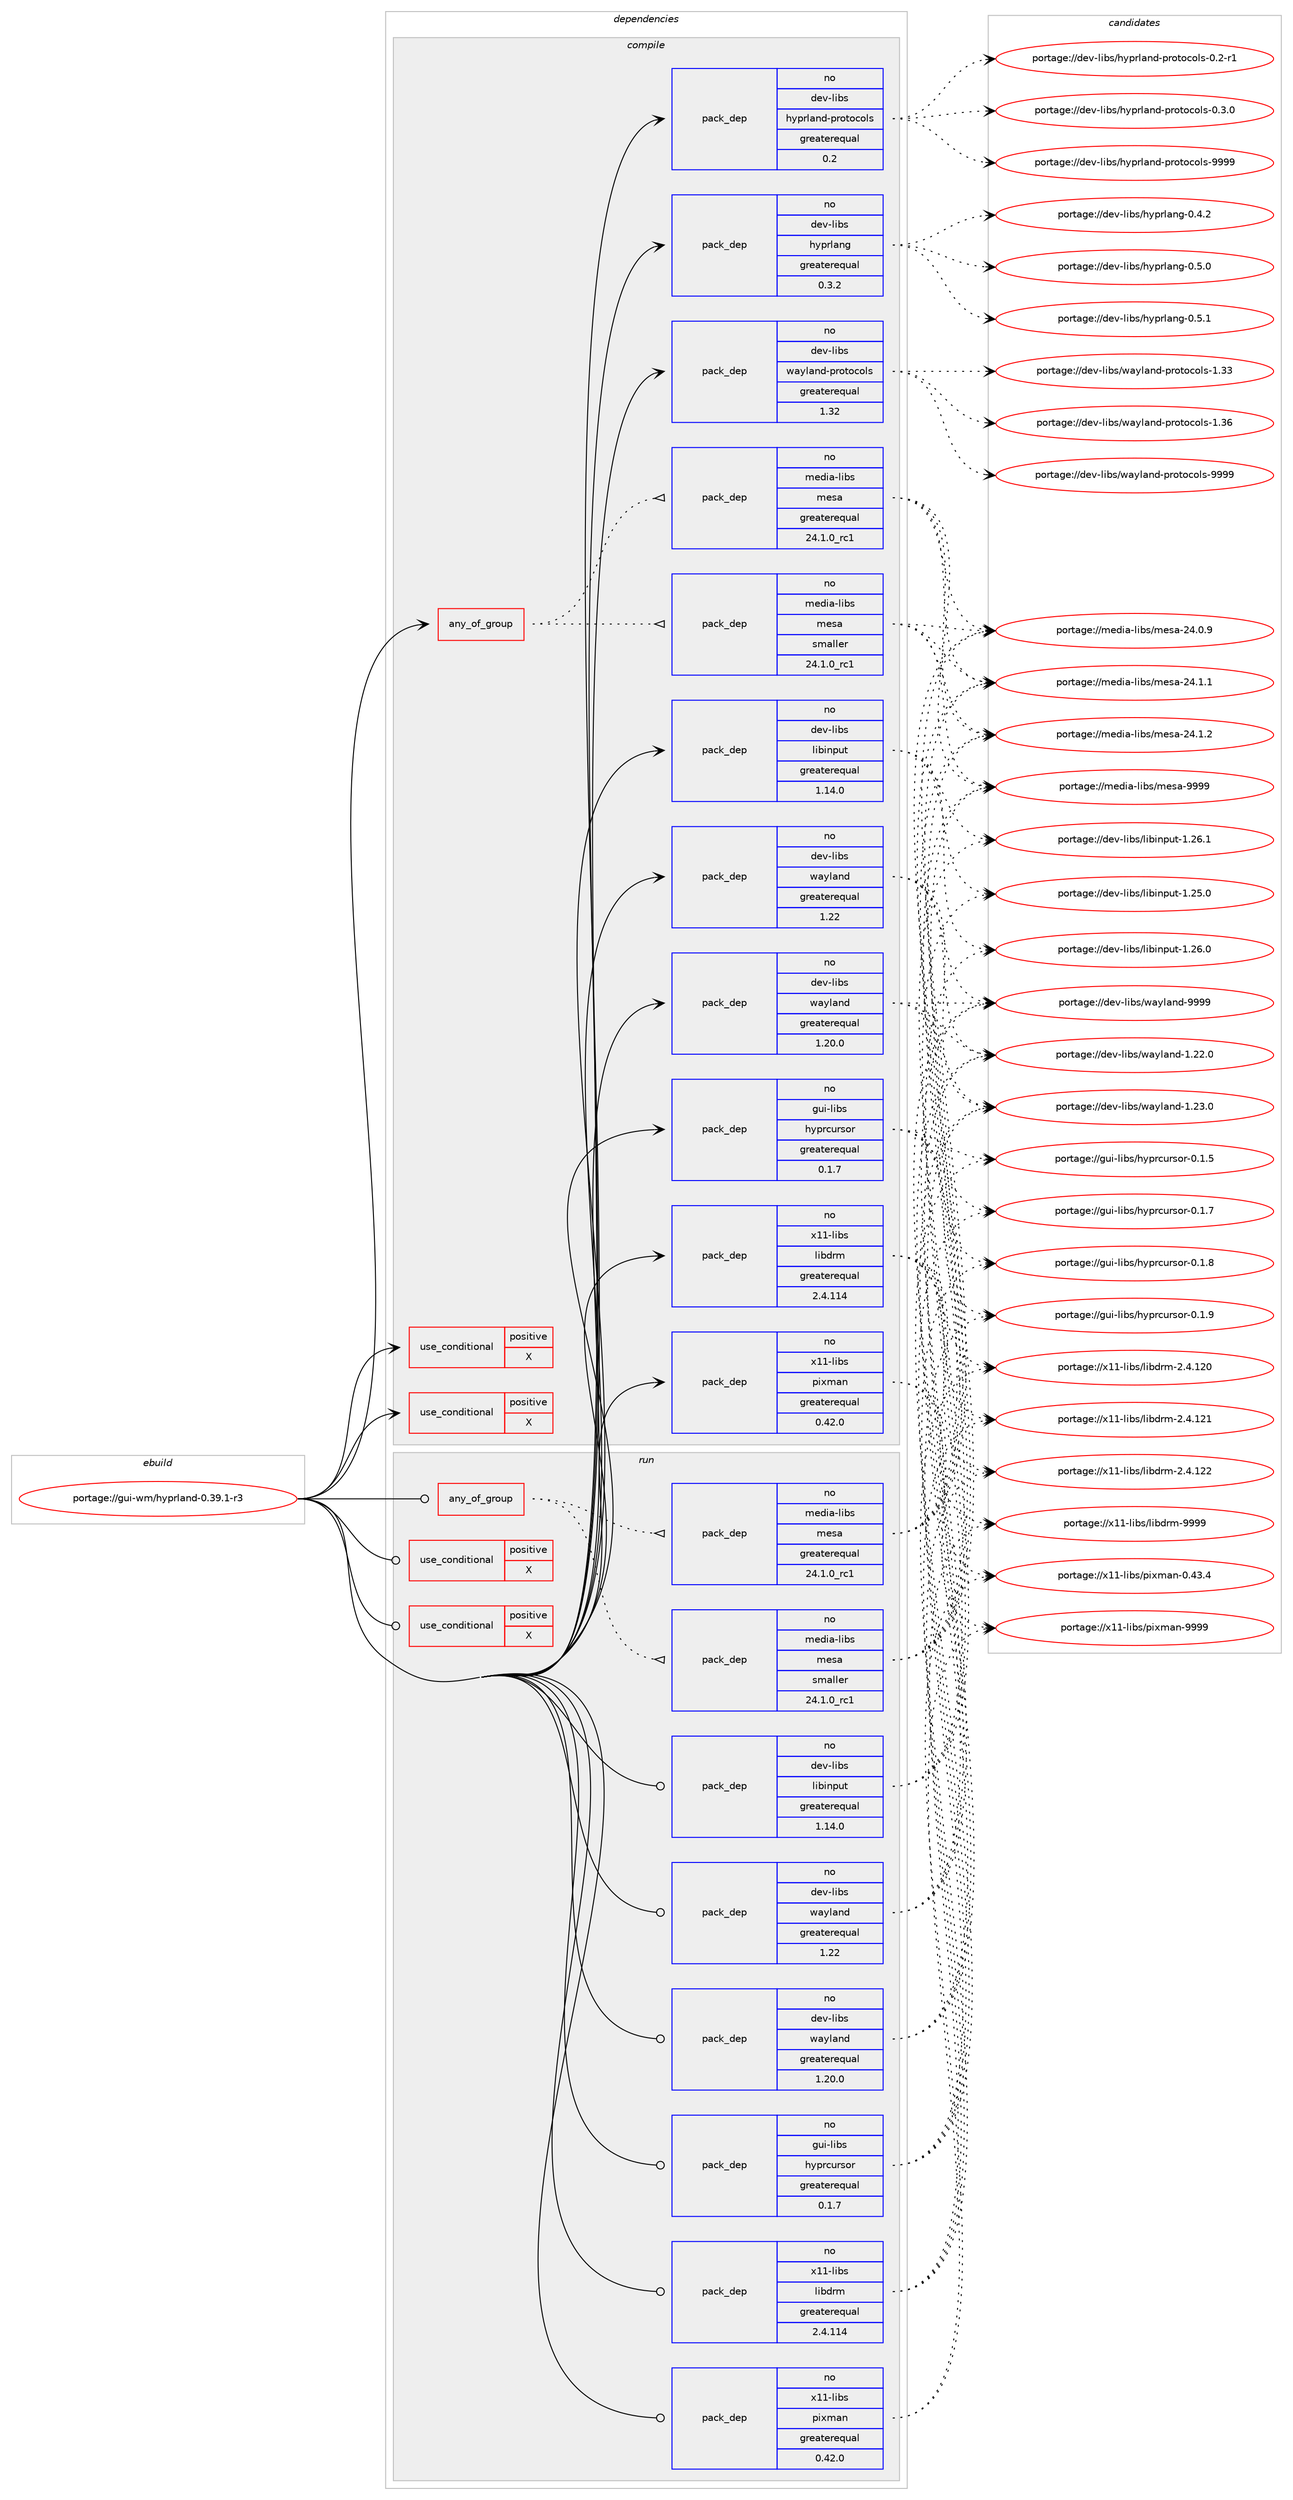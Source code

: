 digraph prolog {

# *************
# Graph options
# *************

newrank=true;
concentrate=true;
compound=true;
graph [rankdir=LR,fontname=Helvetica,fontsize=10,ranksep=1.5];#, ranksep=2.5, nodesep=0.2];
edge  [arrowhead=vee];
node  [fontname=Helvetica,fontsize=10];

# **********
# The ebuild
# **********

subgraph cluster_leftcol {
color=gray;
rank=same;
label=<<i>ebuild</i>>;
id [label="portage://gui-wm/hyprland-0.39.1-r3", color=red, width=4, href="../gui-wm/hyprland-0.39.1-r3.svg"];
}

# ****************
# The dependencies
# ****************

subgraph cluster_midcol {
color=gray;
label=<<i>dependencies</i>>;
subgraph cluster_compile {
fillcolor="#eeeeee";
style=filled;
label=<<i>compile</i>>;
subgraph any1430 {
dependency121944 [label=<<TABLE BORDER="0" CELLBORDER="1" CELLSPACING="0" CELLPADDING="4"><TR><TD CELLPADDING="10">any_of_group</TD></TR></TABLE>>, shape=none, color=red];subgraph pack55162 {
dependency121945 [label=<<TABLE BORDER="0" CELLBORDER="1" CELLSPACING="0" CELLPADDING="4" WIDTH="220"><TR><TD ROWSPAN="6" CELLPADDING="30">pack_dep</TD></TR><TR><TD WIDTH="110">no</TD></TR><TR><TD>media-libs</TD></TR><TR><TD>mesa</TD></TR><TR><TD>greaterequal</TD></TR><TR><TD>24.1.0_rc1</TD></TR></TABLE>>, shape=none, color=blue];
}
dependency121944:e -> dependency121945:w [weight=20,style="dotted",arrowhead="oinv"];
subgraph pack55163 {
dependency121946 [label=<<TABLE BORDER="0" CELLBORDER="1" CELLSPACING="0" CELLPADDING="4" WIDTH="220"><TR><TD ROWSPAN="6" CELLPADDING="30">pack_dep</TD></TR><TR><TD WIDTH="110">no</TD></TR><TR><TD>media-libs</TD></TR><TR><TD>mesa</TD></TR><TR><TD>smaller</TD></TR><TR><TD>24.1.0_rc1</TD></TR></TABLE>>, shape=none, color=blue];
}
dependency121944:e -> dependency121946:w [weight=20,style="dotted",arrowhead="oinv"];
}
id:e -> dependency121944:w [weight=20,style="solid",arrowhead="vee"];
subgraph cond65200 {
dependency121947 [label=<<TABLE BORDER="0" CELLBORDER="1" CELLSPACING="0" CELLPADDING="4"><TR><TD ROWSPAN="3" CELLPADDING="10">use_conditional</TD></TR><TR><TD>positive</TD></TR><TR><TD>X</TD></TR></TABLE>>, shape=none, color=red];
# *** BEGIN UNKNOWN DEPENDENCY TYPE (TODO) ***
# dependency121947 -> package_dependency(portage://gui-wm/hyprland-0.39.1-r3,install,no,x11-libs,libxcb,none,[,,],any_same_slot,[])
# *** END UNKNOWN DEPENDENCY TYPE (TODO) ***

# *** BEGIN UNKNOWN DEPENDENCY TYPE (TODO) ***
# dependency121947 -> package_dependency(portage://gui-wm/hyprland-0.39.1-r3,install,no,x11-libs,xcb-util-renderutil,none,[,,],[],[])
# *** END UNKNOWN DEPENDENCY TYPE (TODO) ***

# *** BEGIN UNKNOWN DEPENDENCY TYPE (TODO) ***
# dependency121947 -> package_dependency(portage://gui-wm/hyprland-0.39.1-r3,install,no,x11-libs,xcb-util-wm,none,[,,],[],[])
# *** END UNKNOWN DEPENDENCY TYPE (TODO) ***

# *** BEGIN UNKNOWN DEPENDENCY TYPE (TODO) ***
# dependency121947 -> package_dependency(portage://gui-wm/hyprland-0.39.1-r3,install,no,x11-base,xwayland,none,[,,],[],[])
# *** END UNKNOWN DEPENDENCY TYPE (TODO) ***

}
id:e -> dependency121947:w [weight=20,style="solid",arrowhead="vee"];
subgraph cond65201 {
dependency121948 [label=<<TABLE BORDER="0" CELLBORDER="1" CELLSPACING="0" CELLPADDING="4"><TR><TD ROWSPAN="3" CELLPADDING="10">use_conditional</TD></TR><TR><TD>positive</TD></TR><TR><TD>X</TD></TR></TABLE>>, shape=none, color=red];
# *** BEGIN UNKNOWN DEPENDENCY TYPE (TODO) ***
# dependency121948 -> package_dependency(portage://gui-wm/hyprland-0.39.1-r3,install,no,x11-libs,libxcb,none,[,,],[slot(0),equal],[])
# *** END UNKNOWN DEPENDENCY TYPE (TODO) ***

}
id:e -> dependency121948:w [weight=20,style="solid",arrowhead="vee"];
# *** BEGIN UNKNOWN DEPENDENCY TYPE (TODO) ***
# id -> package_dependency(portage://gui-wm/hyprland-0.39.1-r3,install,no,app-alternatives,ninja,none,[,,],[],[])
# *** END UNKNOWN DEPENDENCY TYPE (TODO) ***

# *** BEGIN UNKNOWN DEPENDENCY TYPE (TODO) ***
# id -> package_dependency(portage://gui-wm/hyprland-0.39.1-r3,install,no,dev-build,cmake,none,[,,],[],[])
# *** END UNKNOWN DEPENDENCY TYPE (TODO) ***

# *** BEGIN UNKNOWN DEPENDENCY TYPE (TODO) ***
# id -> package_dependency(portage://gui-wm/hyprland-0.39.1-r3,install,no,dev-build,meson,none,[,,],[],[])
# *** END UNKNOWN DEPENDENCY TYPE (TODO) ***

# *** BEGIN UNKNOWN DEPENDENCY TYPE (TODO) ***
# id -> package_dependency(portage://gui-wm/hyprland-0.39.1-r3,install,no,dev-cpp,tomlplusplus,none,[,,],[],[])
# *** END UNKNOWN DEPENDENCY TYPE (TODO) ***

# *** BEGIN UNKNOWN DEPENDENCY TYPE (TODO) ***
# id -> package_dependency(portage://gui-wm/hyprland-0.39.1-r3,install,no,dev-libs,glib,none,[,,],[slot(2)],[])
# *** END UNKNOWN DEPENDENCY TYPE (TODO) ***

subgraph pack55164 {
dependency121949 [label=<<TABLE BORDER="0" CELLBORDER="1" CELLSPACING="0" CELLPADDING="4" WIDTH="220"><TR><TD ROWSPAN="6" CELLPADDING="30">pack_dep</TD></TR><TR><TD WIDTH="110">no</TD></TR><TR><TD>dev-libs</TD></TR><TR><TD>hyprland-protocols</TD></TR><TR><TD>greaterequal</TD></TR><TR><TD>0.2</TD></TR></TABLE>>, shape=none, color=blue];
}
id:e -> dependency121949:w [weight=20,style="solid",arrowhead="vee"];
subgraph pack55165 {
dependency121950 [label=<<TABLE BORDER="0" CELLBORDER="1" CELLSPACING="0" CELLPADDING="4" WIDTH="220"><TR><TD ROWSPAN="6" CELLPADDING="30">pack_dep</TD></TR><TR><TD WIDTH="110">no</TD></TR><TR><TD>dev-libs</TD></TR><TR><TD>hyprlang</TD></TR><TR><TD>greaterequal</TD></TR><TR><TD>0.3.2</TD></TR></TABLE>>, shape=none, color=blue];
}
id:e -> dependency121950:w [weight=20,style="solid",arrowhead="vee"];
subgraph pack55166 {
dependency121951 [label=<<TABLE BORDER="0" CELLBORDER="1" CELLSPACING="0" CELLPADDING="4" WIDTH="220"><TR><TD ROWSPAN="6" CELLPADDING="30">pack_dep</TD></TR><TR><TD WIDTH="110">no</TD></TR><TR><TD>dev-libs</TD></TR><TR><TD>libinput</TD></TR><TR><TD>greaterequal</TD></TR><TR><TD>1.14.0</TD></TR></TABLE>>, shape=none, color=blue];
}
id:e -> dependency121951:w [weight=20,style="solid",arrowhead="vee"];
# *** BEGIN UNKNOWN DEPENDENCY TYPE (TODO) ***
# id -> package_dependency(portage://gui-wm/hyprland-0.39.1-r3,install,no,dev-libs,libinput,none,[,,],[],[])
# *** END UNKNOWN DEPENDENCY TYPE (TODO) ***

# *** BEGIN UNKNOWN DEPENDENCY TYPE (TODO) ***
# id -> package_dependency(portage://gui-wm/hyprland-0.39.1-r3,install,no,dev-libs,libliftoff,none,[,,],[],[])
# *** END UNKNOWN DEPENDENCY TYPE (TODO) ***

subgraph pack55167 {
dependency121952 [label=<<TABLE BORDER="0" CELLBORDER="1" CELLSPACING="0" CELLPADDING="4" WIDTH="220"><TR><TD ROWSPAN="6" CELLPADDING="30">pack_dep</TD></TR><TR><TD WIDTH="110">no</TD></TR><TR><TD>dev-libs</TD></TR><TR><TD>wayland</TD></TR><TR><TD>greaterequal</TD></TR><TR><TD>1.20.0</TD></TR></TABLE>>, shape=none, color=blue];
}
id:e -> dependency121952:w [weight=20,style="solid",arrowhead="vee"];
subgraph pack55168 {
dependency121953 [label=<<TABLE BORDER="0" CELLBORDER="1" CELLSPACING="0" CELLPADDING="4" WIDTH="220"><TR><TD ROWSPAN="6" CELLPADDING="30">pack_dep</TD></TR><TR><TD WIDTH="110">no</TD></TR><TR><TD>dev-libs</TD></TR><TR><TD>wayland</TD></TR><TR><TD>greaterequal</TD></TR><TR><TD>1.22</TD></TR></TABLE>>, shape=none, color=blue];
}
id:e -> dependency121953:w [weight=20,style="solid",arrowhead="vee"];
subgraph pack55169 {
dependency121954 [label=<<TABLE BORDER="0" CELLBORDER="1" CELLSPACING="0" CELLPADDING="4" WIDTH="220"><TR><TD ROWSPAN="6" CELLPADDING="30">pack_dep</TD></TR><TR><TD WIDTH="110">no</TD></TR><TR><TD>dev-libs</TD></TR><TR><TD>wayland-protocols</TD></TR><TR><TD>greaterequal</TD></TR><TR><TD>1.32</TD></TR></TABLE>>, shape=none, color=blue];
}
id:e -> dependency121954:w [weight=20,style="solid",arrowhead="vee"];
# *** BEGIN UNKNOWN DEPENDENCY TYPE (TODO) ***
# id -> package_dependency(portage://gui-wm/hyprland-0.39.1-r3,install,no,dev-vcs,git,none,[,,],[],[])
# *** END UNKNOWN DEPENDENCY TYPE (TODO) ***

subgraph pack55170 {
dependency121955 [label=<<TABLE BORDER="0" CELLBORDER="1" CELLSPACING="0" CELLPADDING="4" WIDTH="220"><TR><TD ROWSPAN="6" CELLPADDING="30">pack_dep</TD></TR><TR><TD WIDTH="110">no</TD></TR><TR><TD>gui-libs</TD></TR><TR><TD>hyprcursor</TD></TR><TR><TD>greaterequal</TD></TR><TR><TD>0.1.7</TD></TR></TABLE>>, shape=none, color=blue];
}
id:e -> dependency121955:w [weight=20,style="solid",arrowhead="vee"];
# *** BEGIN UNKNOWN DEPENDENCY TYPE (TODO) ***
# id -> package_dependency(portage://gui-wm/hyprland-0.39.1-r3,install,no,media-libs,libdisplay-info,none,[,,],[],[])
# *** END UNKNOWN DEPENDENCY TYPE (TODO) ***

# *** BEGIN UNKNOWN DEPENDENCY TYPE (TODO) ***
# id -> package_dependency(portage://gui-wm/hyprland-0.39.1-r3,install,no,media-libs,libglvnd,none,[,,],[],[])
# *** END UNKNOWN DEPENDENCY TYPE (TODO) ***

# *** BEGIN UNKNOWN DEPENDENCY TYPE (TODO) ***
# id -> package_dependency(portage://gui-wm/hyprland-0.39.1-r3,install,no,sys-apps,hwdata,none,[,,],[],[])
# *** END UNKNOWN DEPENDENCY TYPE (TODO) ***

# *** BEGIN UNKNOWN DEPENDENCY TYPE (TODO) ***
# id -> package_dependency(portage://gui-wm/hyprland-0.39.1-r3,install,no,sys-auth,seatd,none,[,,],any_same_slot,[])
# *** END UNKNOWN DEPENDENCY TYPE (TODO) ***

# *** BEGIN UNKNOWN DEPENDENCY TYPE (TODO) ***
# id -> package_dependency(portage://gui-wm/hyprland-0.39.1-r3,install,no,virtual,libudev,none,[,,],any_same_slot,[])
# *** END UNKNOWN DEPENDENCY TYPE (TODO) ***

# *** BEGIN UNKNOWN DEPENDENCY TYPE (TODO) ***
# id -> package_dependency(portage://gui-wm/hyprland-0.39.1-r3,install,no,virtual,pkgconfig,none,[,,],[],[])
# *** END UNKNOWN DEPENDENCY TYPE (TODO) ***

# *** BEGIN UNKNOWN DEPENDENCY TYPE (TODO) ***
# id -> package_dependency(portage://gui-wm/hyprland-0.39.1-r3,install,no,x11-libs,cairo,none,[,,],[],[])
# *** END UNKNOWN DEPENDENCY TYPE (TODO) ***

subgraph pack55171 {
dependency121956 [label=<<TABLE BORDER="0" CELLBORDER="1" CELLSPACING="0" CELLPADDING="4" WIDTH="220"><TR><TD ROWSPAN="6" CELLPADDING="30">pack_dep</TD></TR><TR><TD WIDTH="110">no</TD></TR><TR><TD>x11-libs</TD></TR><TR><TD>libdrm</TD></TR><TR><TD>greaterequal</TD></TR><TR><TD>2.4.114</TD></TR></TABLE>>, shape=none, color=blue];
}
id:e -> dependency121956:w [weight=20,style="solid",arrowhead="vee"];
# *** BEGIN UNKNOWN DEPENDENCY TYPE (TODO) ***
# id -> package_dependency(portage://gui-wm/hyprland-0.39.1-r3,install,no,x11-libs,libdrm,none,[,,],[],[])
# *** END UNKNOWN DEPENDENCY TYPE (TODO) ***

# *** BEGIN UNKNOWN DEPENDENCY TYPE (TODO) ***
# id -> package_dependency(portage://gui-wm/hyprland-0.39.1-r3,install,no,x11-libs,libxkbcommon,none,[,,],[],[])
# *** END UNKNOWN DEPENDENCY TYPE (TODO) ***

# *** BEGIN UNKNOWN DEPENDENCY TYPE (TODO) ***
# id -> package_dependency(portage://gui-wm/hyprland-0.39.1-r3,install,no,x11-libs,pango,none,[,,],[],[])
# *** END UNKNOWN DEPENDENCY TYPE (TODO) ***

subgraph pack55172 {
dependency121957 [label=<<TABLE BORDER="0" CELLBORDER="1" CELLSPACING="0" CELLPADDING="4" WIDTH="220"><TR><TD ROWSPAN="6" CELLPADDING="30">pack_dep</TD></TR><TR><TD WIDTH="110">no</TD></TR><TR><TD>x11-libs</TD></TR><TR><TD>pixman</TD></TR><TR><TD>greaterequal</TD></TR><TR><TD>0.42.0</TD></TR></TABLE>>, shape=none, color=blue];
}
id:e -> dependency121957:w [weight=20,style="solid",arrowhead="vee"];
# *** BEGIN UNKNOWN DEPENDENCY TYPE (TODO) ***
# id -> package_dependency(portage://gui-wm/hyprland-0.39.1-r3,install,no,x11-libs,pixman,none,[,,],[],[])
# *** END UNKNOWN DEPENDENCY TYPE (TODO) ***

}
subgraph cluster_compileandrun {
fillcolor="#eeeeee";
style=filled;
label=<<i>compile and run</i>>;
}
subgraph cluster_run {
fillcolor="#eeeeee";
style=filled;
label=<<i>run</i>>;
subgraph any1431 {
dependency121958 [label=<<TABLE BORDER="0" CELLBORDER="1" CELLSPACING="0" CELLPADDING="4"><TR><TD CELLPADDING="10">any_of_group</TD></TR></TABLE>>, shape=none, color=red];subgraph pack55173 {
dependency121959 [label=<<TABLE BORDER="0" CELLBORDER="1" CELLSPACING="0" CELLPADDING="4" WIDTH="220"><TR><TD ROWSPAN="6" CELLPADDING="30">pack_dep</TD></TR><TR><TD WIDTH="110">no</TD></TR><TR><TD>media-libs</TD></TR><TR><TD>mesa</TD></TR><TR><TD>greaterequal</TD></TR><TR><TD>24.1.0_rc1</TD></TR></TABLE>>, shape=none, color=blue];
}
dependency121958:e -> dependency121959:w [weight=20,style="dotted",arrowhead="oinv"];
subgraph pack55174 {
dependency121960 [label=<<TABLE BORDER="0" CELLBORDER="1" CELLSPACING="0" CELLPADDING="4" WIDTH="220"><TR><TD ROWSPAN="6" CELLPADDING="30">pack_dep</TD></TR><TR><TD WIDTH="110">no</TD></TR><TR><TD>media-libs</TD></TR><TR><TD>mesa</TD></TR><TR><TD>smaller</TD></TR><TR><TD>24.1.0_rc1</TD></TR></TABLE>>, shape=none, color=blue];
}
dependency121958:e -> dependency121960:w [weight=20,style="dotted",arrowhead="oinv"];
}
id:e -> dependency121958:w [weight=20,style="solid",arrowhead="odot"];
subgraph cond65202 {
dependency121961 [label=<<TABLE BORDER="0" CELLBORDER="1" CELLSPACING="0" CELLPADDING="4"><TR><TD ROWSPAN="3" CELLPADDING="10">use_conditional</TD></TR><TR><TD>positive</TD></TR><TR><TD>X</TD></TR></TABLE>>, shape=none, color=red];
# *** BEGIN UNKNOWN DEPENDENCY TYPE (TODO) ***
# dependency121961 -> package_dependency(portage://gui-wm/hyprland-0.39.1-r3,run,no,x11-libs,libxcb,none,[,,],any_same_slot,[])
# *** END UNKNOWN DEPENDENCY TYPE (TODO) ***

# *** BEGIN UNKNOWN DEPENDENCY TYPE (TODO) ***
# dependency121961 -> package_dependency(portage://gui-wm/hyprland-0.39.1-r3,run,no,x11-libs,xcb-util-renderutil,none,[,,],[],[])
# *** END UNKNOWN DEPENDENCY TYPE (TODO) ***

# *** BEGIN UNKNOWN DEPENDENCY TYPE (TODO) ***
# dependency121961 -> package_dependency(portage://gui-wm/hyprland-0.39.1-r3,run,no,x11-libs,xcb-util-wm,none,[,,],[],[])
# *** END UNKNOWN DEPENDENCY TYPE (TODO) ***

# *** BEGIN UNKNOWN DEPENDENCY TYPE (TODO) ***
# dependency121961 -> package_dependency(portage://gui-wm/hyprland-0.39.1-r3,run,no,x11-base,xwayland,none,[,,],[],[])
# *** END UNKNOWN DEPENDENCY TYPE (TODO) ***

}
id:e -> dependency121961:w [weight=20,style="solid",arrowhead="odot"];
subgraph cond65203 {
dependency121962 [label=<<TABLE BORDER="0" CELLBORDER="1" CELLSPACING="0" CELLPADDING="4"><TR><TD ROWSPAN="3" CELLPADDING="10">use_conditional</TD></TR><TR><TD>positive</TD></TR><TR><TD>X</TD></TR></TABLE>>, shape=none, color=red];
# *** BEGIN UNKNOWN DEPENDENCY TYPE (TODO) ***
# dependency121962 -> package_dependency(portage://gui-wm/hyprland-0.39.1-r3,run,no,x11-libs,libxcb,none,[,,],[slot(0),equal],[])
# *** END UNKNOWN DEPENDENCY TYPE (TODO) ***

}
id:e -> dependency121962:w [weight=20,style="solid",arrowhead="odot"];
# *** BEGIN UNKNOWN DEPENDENCY TYPE (TODO) ***
# id -> package_dependency(portage://gui-wm/hyprland-0.39.1-r3,run,no,app-alternatives,ninja,none,[,,],[],[])
# *** END UNKNOWN DEPENDENCY TYPE (TODO) ***

# *** BEGIN UNKNOWN DEPENDENCY TYPE (TODO) ***
# id -> package_dependency(portage://gui-wm/hyprland-0.39.1-r3,run,no,dev-build,cmake,none,[,,],[],[])
# *** END UNKNOWN DEPENDENCY TYPE (TODO) ***

# *** BEGIN UNKNOWN DEPENDENCY TYPE (TODO) ***
# id -> package_dependency(portage://gui-wm/hyprland-0.39.1-r3,run,no,dev-build,meson,none,[,,],[],[])
# *** END UNKNOWN DEPENDENCY TYPE (TODO) ***

# *** BEGIN UNKNOWN DEPENDENCY TYPE (TODO) ***
# id -> package_dependency(portage://gui-wm/hyprland-0.39.1-r3,run,no,dev-cpp,tomlplusplus,none,[,,],[],[])
# *** END UNKNOWN DEPENDENCY TYPE (TODO) ***

# *** BEGIN UNKNOWN DEPENDENCY TYPE (TODO) ***
# id -> package_dependency(portage://gui-wm/hyprland-0.39.1-r3,run,no,dev-libs,glib,none,[,,],[slot(2)],[])
# *** END UNKNOWN DEPENDENCY TYPE (TODO) ***

subgraph pack55175 {
dependency121963 [label=<<TABLE BORDER="0" CELLBORDER="1" CELLSPACING="0" CELLPADDING="4" WIDTH="220"><TR><TD ROWSPAN="6" CELLPADDING="30">pack_dep</TD></TR><TR><TD WIDTH="110">no</TD></TR><TR><TD>dev-libs</TD></TR><TR><TD>libinput</TD></TR><TR><TD>greaterequal</TD></TR><TR><TD>1.14.0</TD></TR></TABLE>>, shape=none, color=blue];
}
id:e -> dependency121963:w [weight=20,style="solid",arrowhead="odot"];
# *** BEGIN UNKNOWN DEPENDENCY TYPE (TODO) ***
# id -> package_dependency(portage://gui-wm/hyprland-0.39.1-r3,run,no,dev-libs,libinput,none,[,,],[],[])
# *** END UNKNOWN DEPENDENCY TYPE (TODO) ***

# *** BEGIN UNKNOWN DEPENDENCY TYPE (TODO) ***
# id -> package_dependency(portage://gui-wm/hyprland-0.39.1-r3,run,no,dev-libs,libliftoff,none,[,,],[],[])
# *** END UNKNOWN DEPENDENCY TYPE (TODO) ***

subgraph pack55176 {
dependency121964 [label=<<TABLE BORDER="0" CELLBORDER="1" CELLSPACING="0" CELLPADDING="4" WIDTH="220"><TR><TD ROWSPAN="6" CELLPADDING="30">pack_dep</TD></TR><TR><TD WIDTH="110">no</TD></TR><TR><TD>dev-libs</TD></TR><TR><TD>wayland</TD></TR><TR><TD>greaterequal</TD></TR><TR><TD>1.20.0</TD></TR></TABLE>>, shape=none, color=blue];
}
id:e -> dependency121964:w [weight=20,style="solid",arrowhead="odot"];
subgraph pack55177 {
dependency121965 [label=<<TABLE BORDER="0" CELLBORDER="1" CELLSPACING="0" CELLPADDING="4" WIDTH="220"><TR><TD ROWSPAN="6" CELLPADDING="30">pack_dep</TD></TR><TR><TD WIDTH="110">no</TD></TR><TR><TD>dev-libs</TD></TR><TR><TD>wayland</TD></TR><TR><TD>greaterequal</TD></TR><TR><TD>1.22</TD></TR></TABLE>>, shape=none, color=blue];
}
id:e -> dependency121965:w [weight=20,style="solid",arrowhead="odot"];
# *** BEGIN UNKNOWN DEPENDENCY TYPE (TODO) ***
# id -> package_dependency(portage://gui-wm/hyprland-0.39.1-r3,run,no,dev-vcs,git,none,[,,],[],[])
# *** END UNKNOWN DEPENDENCY TYPE (TODO) ***

subgraph pack55178 {
dependency121966 [label=<<TABLE BORDER="0" CELLBORDER="1" CELLSPACING="0" CELLPADDING="4" WIDTH="220"><TR><TD ROWSPAN="6" CELLPADDING="30">pack_dep</TD></TR><TR><TD WIDTH="110">no</TD></TR><TR><TD>gui-libs</TD></TR><TR><TD>hyprcursor</TD></TR><TR><TD>greaterequal</TD></TR><TR><TD>0.1.7</TD></TR></TABLE>>, shape=none, color=blue];
}
id:e -> dependency121966:w [weight=20,style="solid",arrowhead="odot"];
# *** BEGIN UNKNOWN DEPENDENCY TYPE (TODO) ***
# id -> package_dependency(portage://gui-wm/hyprland-0.39.1-r3,run,no,media-libs,libdisplay-info,none,[,,],[],[])
# *** END UNKNOWN DEPENDENCY TYPE (TODO) ***

# *** BEGIN UNKNOWN DEPENDENCY TYPE (TODO) ***
# id -> package_dependency(portage://gui-wm/hyprland-0.39.1-r3,run,no,media-libs,libglvnd,none,[,,],[],[])
# *** END UNKNOWN DEPENDENCY TYPE (TODO) ***

# *** BEGIN UNKNOWN DEPENDENCY TYPE (TODO) ***
# id -> package_dependency(portage://gui-wm/hyprland-0.39.1-r3,run,no,sys-apps,hwdata,none,[,,],[],[])
# *** END UNKNOWN DEPENDENCY TYPE (TODO) ***

# *** BEGIN UNKNOWN DEPENDENCY TYPE (TODO) ***
# id -> package_dependency(portage://gui-wm/hyprland-0.39.1-r3,run,no,sys-auth,seatd,none,[,,],any_same_slot,[])
# *** END UNKNOWN DEPENDENCY TYPE (TODO) ***

# *** BEGIN UNKNOWN DEPENDENCY TYPE (TODO) ***
# id -> package_dependency(portage://gui-wm/hyprland-0.39.1-r3,run,no,virtual,libudev,none,[,,],any_same_slot,[])
# *** END UNKNOWN DEPENDENCY TYPE (TODO) ***

# *** BEGIN UNKNOWN DEPENDENCY TYPE (TODO) ***
# id -> package_dependency(portage://gui-wm/hyprland-0.39.1-r3,run,no,virtual,pkgconfig,none,[,,],[],[])
# *** END UNKNOWN DEPENDENCY TYPE (TODO) ***

# *** BEGIN UNKNOWN DEPENDENCY TYPE (TODO) ***
# id -> package_dependency(portage://gui-wm/hyprland-0.39.1-r3,run,no,x11-libs,cairo,none,[,,],[],[])
# *** END UNKNOWN DEPENDENCY TYPE (TODO) ***

subgraph pack55179 {
dependency121967 [label=<<TABLE BORDER="0" CELLBORDER="1" CELLSPACING="0" CELLPADDING="4" WIDTH="220"><TR><TD ROWSPAN="6" CELLPADDING="30">pack_dep</TD></TR><TR><TD WIDTH="110">no</TD></TR><TR><TD>x11-libs</TD></TR><TR><TD>libdrm</TD></TR><TR><TD>greaterequal</TD></TR><TR><TD>2.4.114</TD></TR></TABLE>>, shape=none, color=blue];
}
id:e -> dependency121967:w [weight=20,style="solid",arrowhead="odot"];
# *** BEGIN UNKNOWN DEPENDENCY TYPE (TODO) ***
# id -> package_dependency(portage://gui-wm/hyprland-0.39.1-r3,run,no,x11-libs,libdrm,none,[,,],[],[])
# *** END UNKNOWN DEPENDENCY TYPE (TODO) ***

# *** BEGIN UNKNOWN DEPENDENCY TYPE (TODO) ***
# id -> package_dependency(portage://gui-wm/hyprland-0.39.1-r3,run,no,x11-libs,libxkbcommon,none,[,,],[],[])
# *** END UNKNOWN DEPENDENCY TYPE (TODO) ***

# *** BEGIN UNKNOWN DEPENDENCY TYPE (TODO) ***
# id -> package_dependency(portage://gui-wm/hyprland-0.39.1-r3,run,no,x11-libs,pango,none,[,,],[],[])
# *** END UNKNOWN DEPENDENCY TYPE (TODO) ***

subgraph pack55180 {
dependency121968 [label=<<TABLE BORDER="0" CELLBORDER="1" CELLSPACING="0" CELLPADDING="4" WIDTH="220"><TR><TD ROWSPAN="6" CELLPADDING="30">pack_dep</TD></TR><TR><TD WIDTH="110">no</TD></TR><TR><TD>x11-libs</TD></TR><TR><TD>pixman</TD></TR><TR><TD>greaterequal</TD></TR><TR><TD>0.42.0</TD></TR></TABLE>>, shape=none, color=blue];
}
id:e -> dependency121968:w [weight=20,style="solid",arrowhead="odot"];
# *** BEGIN UNKNOWN DEPENDENCY TYPE (TODO) ***
# id -> package_dependency(portage://gui-wm/hyprland-0.39.1-r3,run,no,x11-libs,pixman,none,[,,],[],[])
# *** END UNKNOWN DEPENDENCY TYPE (TODO) ***

}
}

# **************
# The candidates
# **************

subgraph cluster_choices {
rank=same;
color=gray;
label=<<i>candidates</i>>;

subgraph choice55162 {
color=black;
nodesep=1;
choice109101100105974510810598115471091011159745505246484657 [label="portage://media-libs/mesa-24.0.9", color=red, width=4,href="../media-libs/mesa-24.0.9.svg"];
choice109101100105974510810598115471091011159745505246494649 [label="portage://media-libs/mesa-24.1.1", color=red, width=4,href="../media-libs/mesa-24.1.1.svg"];
choice109101100105974510810598115471091011159745505246494650 [label="portage://media-libs/mesa-24.1.2", color=red, width=4,href="../media-libs/mesa-24.1.2.svg"];
choice10910110010597451081059811547109101115974557575757 [label="portage://media-libs/mesa-9999", color=red, width=4,href="../media-libs/mesa-9999.svg"];
dependency121945:e -> choice109101100105974510810598115471091011159745505246484657:w [style=dotted,weight="100"];
dependency121945:e -> choice109101100105974510810598115471091011159745505246494649:w [style=dotted,weight="100"];
dependency121945:e -> choice109101100105974510810598115471091011159745505246494650:w [style=dotted,weight="100"];
dependency121945:e -> choice10910110010597451081059811547109101115974557575757:w [style=dotted,weight="100"];
}
subgraph choice55163 {
color=black;
nodesep=1;
choice109101100105974510810598115471091011159745505246484657 [label="portage://media-libs/mesa-24.0.9", color=red, width=4,href="../media-libs/mesa-24.0.9.svg"];
choice109101100105974510810598115471091011159745505246494649 [label="portage://media-libs/mesa-24.1.1", color=red, width=4,href="../media-libs/mesa-24.1.1.svg"];
choice109101100105974510810598115471091011159745505246494650 [label="portage://media-libs/mesa-24.1.2", color=red, width=4,href="../media-libs/mesa-24.1.2.svg"];
choice10910110010597451081059811547109101115974557575757 [label="portage://media-libs/mesa-9999", color=red, width=4,href="../media-libs/mesa-9999.svg"];
dependency121946:e -> choice109101100105974510810598115471091011159745505246484657:w [style=dotted,weight="100"];
dependency121946:e -> choice109101100105974510810598115471091011159745505246494649:w [style=dotted,weight="100"];
dependency121946:e -> choice109101100105974510810598115471091011159745505246494650:w [style=dotted,weight="100"];
dependency121946:e -> choice10910110010597451081059811547109101115974557575757:w [style=dotted,weight="100"];
}
subgraph choice55164 {
color=black;
nodesep=1;
choice100101118451081059811547104121112114108971101004511211411111611199111108115454846504511449 [label="portage://dev-libs/hyprland-protocols-0.2-r1", color=red, width=4,href="../dev-libs/hyprland-protocols-0.2-r1.svg"];
choice100101118451081059811547104121112114108971101004511211411111611199111108115454846514648 [label="portage://dev-libs/hyprland-protocols-0.3.0", color=red, width=4,href="../dev-libs/hyprland-protocols-0.3.0.svg"];
choice1001011184510810598115471041211121141089711010045112114111116111991111081154557575757 [label="portage://dev-libs/hyprland-protocols-9999", color=red, width=4,href="../dev-libs/hyprland-protocols-9999.svg"];
dependency121949:e -> choice100101118451081059811547104121112114108971101004511211411111611199111108115454846504511449:w [style=dotted,weight="100"];
dependency121949:e -> choice100101118451081059811547104121112114108971101004511211411111611199111108115454846514648:w [style=dotted,weight="100"];
dependency121949:e -> choice1001011184510810598115471041211121141089711010045112114111116111991111081154557575757:w [style=dotted,weight="100"];
}
subgraph choice55165 {
color=black;
nodesep=1;
choice10010111845108105981154710412111211410897110103454846524650 [label="portage://dev-libs/hyprlang-0.4.2", color=red, width=4,href="../dev-libs/hyprlang-0.4.2.svg"];
choice10010111845108105981154710412111211410897110103454846534648 [label="portage://dev-libs/hyprlang-0.5.0", color=red, width=4,href="../dev-libs/hyprlang-0.5.0.svg"];
choice10010111845108105981154710412111211410897110103454846534649 [label="portage://dev-libs/hyprlang-0.5.1", color=red, width=4,href="../dev-libs/hyprlang-0.5.1.svg"];
dependency121950:e -> choice10010111845108105981154710412111211410897110103454846524650:w [style=dotted,weight="100"];
dependency121950:e -> choice10010111845108105981154710412111211410897110103454846534648:w [style=dotted,weight="100"];
dependency121950:e -> choice10010111845108105981154710412111211410897110103454846534649:w [style=dotted,weight="100"];
}
subgraph choice55166 {
color=black;
nodesep=1;
choice1001011184510810598115471081059810511011211711645494650534648 [label="portage://dev-libs/libinput-1.25.0", color=red, width=4,href="../dev-libs/libinput-1.25.0.svg"];
choice1001011184510810598115471081059810511011211711645494650544648 [label="portage://dev-libs/libinput-1.26.0", color=red, width=4,href="../dev-libs/libinput-1.26.0.svg"];
choice1001011184510810598115471081059810511011211711645494650544649 [label="portage://dev-libs/libinput-1.26.1", color=red, width=4,href="../dev-libs/libinput-1.26.1.svg"];
dependency121951:e -> choice1001011184510810598115471081059810511011211711645494650534648:w [style=dotted,weight="100"];
dependency121951:e -> choice1001011184510810598115471081059810511011211711645494650544648:w [style=dotted,weight="100"];
dependency121951:e -> choice1001011184510810598115471081059810511011211711645494650544649:w [style=dotted,weight="100"];
}
subgraph choice55167 {
color=black;
nodesep=1;
choice100101118451081059811547119971211089711010045494650504648 [label="portage://dev-libs/wayland-1.22.0", color=red, width=4,href="../dev-libs/wayland-1.22.0.svg"];
choice100101118451081059811547119971211089711010045494650514648 [label="portage://dev-libs/wayland-1.23.0", color=red, width=4,href="../dev-libs/wayland-1.23.0.svg"];
choice10010111845108105981154711997121108971101004557575757 [label="portage://dev-libs/wayland-9999", color=red, width=4,href="../dev-libs/wayland-9999.svg"];
dependency121952:e -> choice100101118451081059811547119971211089711010045494650504648:w [style=dotted,weight="100"];
dependency121952:e -> choice100101118451081059811547119971211089711010045494650514648:w [style=dotted,weight="100"];
dependency121952:e -> choice10010111845108105981154711997121108971101004557575757:w [style=dotted,weight="100"];
}
subgraph choice55168 {
color=black;
nodesep=1;
choice100101118451081059811547119971211089711010045494650504648 [label="portage://dev-libs/wayland-1.22.0", color=red, width=4,href="../dev-libs/wayland-1.22.0.svg"];
choice100101118451081059811547119971211089711010045494650514648 [label="portage://dev-libs/wayland-1.23.0", color=red, width=4,href="../dev-libs/wayland-1.23.0.svg"];
choice10010111845108105981154711997121108971101004557575757 [label="portage://dev-libs/wayland-9999", color=red, width=4,href="../dev-libs/wayland-9999.svg"];
dependency121953:e -> choice100101118451081059811547119971211089711010045494650504648:w [style=dotted,weight="100"];
dependency121953:e -> choice100101118451081059811547119971211089711010045494650514648:w [style=dotted,weight="100"];
dependency121953:e -> choice10010111845108105981154711997121108971101004557575757:w [style=dotted,weight="100"];
}
subgraph choice55169 {
color=black;
nodesep=1;
choice100101118451081059811547119971211089711010045112114111116111991111081154549465151 [label="portage://dev-libs/wayland-protocols-1.33", color=red, width=4,href="../dev-libs/wayland-protocols-1.33.svg"];
choice100101118451081059811547119971211089711010045112114111116111991111081154549465154 [label="portage://dev-libs/wayland-protocols-1.36", color=red, width=4,href="../dev-libs/wayland-protocols-1.36.svg"];
choice100101118451081059811547119971211089711010045112114111116111991111081154557575757 [label="portage://dev-libs/wayland-protocols-9999", color=red, width=4,href="../dev-libs/wayland-protocols-9999.svg"];
dependency121954:e -> choice100101118451081059811547119971211089711010045112114111116111991111081154549465151:w [style=dotted,weight="100"];
dependency121954:e -> choice100101118451081059811547119971211089711010045112114111116111991111081154549465154:w [style=dotted,weight="100"];
dependency121954:e -> choice100101118451081059811547119971211089711010045112114111116111991111081154557575757:w [style=dotted,weight="100"];
}
subgraph choice55170 {
color=black;
nodesep=1;
choice10311710545108105981154710412111211499117114115111114454846494653 [label="portage://gui-libs/hyprcursor-0.1.5", color=red, width=4,href="../gui-libs/hyprcursor-0.1.5.svg"];
choice10311710545108105981154710412111211499117114115111114454846494655 [label="portage://gui-libs/hyprcursor-0.1.7", color=red, width=4,href="../gui-libs/hyprcursor-0.1.7.svg"];
choice10311710545108105981154710412111211499117114115111114454846494656 [label="portage://gui-libs/hyprcursor-0.1.8", color=red, width=4,href="../gui-libs/hyprcursor-0.1.8.svg"];
choice10311710545108105981154710412111211499117114115111114454846494657 [label="portage://gui-libs/hyprcursor-0.1.9", color=red, width=4,href="../gui-libs/hyprcursor-0.1.9.svg"];
dependency121955:e -> choice10311710545108105981154710412111211499117114115111114454846494653:w [style=dotted,weight="100"];
dependency121955:e -> choice10311710545108105981154710412111211499117114115111114454846494655:w [style=dotted,weight="100"];
dependency121955:e -> choice10311710545108105981154710412111211499117114115111114454846494656:w [style=dotted,weight="100"];
dependency121955:e -> choice10311710545108105981154710412111211499117114115111114454846494657:w [style=dotted,weight="100"];
}
subgraph choice55171 {
color=black;
nodesep=1;
choice1204949451081059811547108105981001141094550465246495048 [label="portage://x11-libs/libdrm-2.4.120", color=red, width=4,href="../x11-libs/libdrm-2.4.120.svg"];
choice1204949451081059811547108105981001141094550465246495049 [label="portage://x11-libs/libdrm-2.4.121", color=red, width=4,href="../x11-libs/libdrm-2.4.121.svg"];
choice1204949451081059811547108105981001141094550465246495050 [label="portage://x11-libs/libdrm-2.4.122", color=red, width=4,href="../x11-libs/libdrm-2.4.122.svg"];
choice1204949451081059811547108105981001141094557575757 [label="portage://x11-libs/libdrm-9999", color=red, width=4,href="../x11-libs/libdrm-9999.svg"];
dependency121956:e -> choice1204949451081059811547108105981001141094550465246495048:w [style=dotted,weight="100"];
dependency121956:e -> choice1204949451081059811547108105981001141094550465246495049:w [style=dotted,weight="100"];
dependency121956:e -> choice1204949451081059811547108105981001141094550465246495050:w [style=dotted,weight="100"];
dependency121956:e -> choice1204949451081059811547108105981001141094557575757:w [style=dotted,weight="100"];
}
subgraph choice55172 {
color=black;
nodesep=1;
choice12049494510810598115471121051201099711045484652514652 [label="portage://x11-libs/pixman-0.43.4", color=red, width=4,href="../x11-libs/pixman-0.43.4.svg"];
choice1204949451081059811547112105120109971104557575757 [label="portage://x11-libs/pixman-9999", color=red, width=4,href="../x11-libs/pixman-9999.svg"];
dependency121957:e -> choice12049494510810598115471121051201099711045484652514652:w [style=dotted,weight="100"];
dependency121957:e -> choice1204949451081059811547112105120109971104557575757:w [style=dotted,weight="100"];
}
subgraph choice55173 {
color=black;
nodesep=1;
choice109101100105974510810598115471091011159745505246484657 [label="portage://media-libs/mesa-24.0.9", color=red, width=4,href="../media-libs/mesa-24.0.9.svg"];
choice109101100105974510810598115471091011159745505246494649 [label="portage://media-libs/mesa-24.1.1", color=red, width=4,href="../media-libs/mesa-24.1.1.svg"];
choice109101100105974510810598115471091011159745505246494650 [label="portage://media-libs/mesa-24.1.2", color=red, width=4,href="../media-libs/mesa-24.1.2.svg"];
choice10910110010597451081059811547109101115974557575757 [label="portage://media-libs/mesa-9999", color=red, width=4,href="../media-libs/mesa-9999.svg"];
dependency121959:e -> choice109101100105974510810598115471091011159745505246484657:w [style=dotted,weight="100"];
dependency121959:e -> choice109101100105974510810598115471091011159745505246494649:w [style=dotted,weight="100"];
dependency121959:e -> choice109101100105974510810598115471091011159745505246494650:w [style=dotted,weight="100"];
dependency121959:e -> choice10910110010597451081059811547109101115974557575757:w [style=dotted,weight="100"];
}
subgraph choice55174 {
color=black;
nodesep=1;
choice109101100105974510810598115471091011159745505246484657 [label="portage://media-libs/mesa-24.0.9", color=red, width=4,href="../media-libs/mesa-24.0.9.svg"];
choice109101100105974510810598115471091011159745505246494649 [label="portage://media-libs/mesa-24.1.1", color=red, width=4,href="../media-libs/mesa-24.1.1.svg"];
choice109101100105974510810598115471091011159745505246494650 [label="portage://media-libs/mesa-24.1.2", color=red, width=4,href="../media-libs/mesa-24.1.2.svg"];
choice10910110010597451081059811547109101115974557575757 [label="portage://media-libs/mesa-9999", color=red, width=4,href="../media-libs/mesa-9999.svg"];
dependency121960:e -> choice109101100105974510810598115471091011159745505246484657:w [style=dotted,weight="100"];
dependency121960:e -> choice109101100105974510810598115471091011159745505246494649:w [style=dotted,weight="100"];
dependency121960:e -> choice109101100105974510810598115471091011159745505246494650:w [style=dotted,weight="100"];
dependency121960:e -> choice10910110010597451081059811547109101115974557575757:w [style=dotted,weight="100"];
}
subgraph choice55175 {
color=black;
nodesep=1;
choice1001011184510810598115471081059810511011211711645494650534648 [label="portage://dev-libs/libinput-1.25.0", color=red, width=4,href="../dev-libs/libinput-1.25.0.svg"];
choice1001011184510810598115471081059810511011211711645494650544648 [label="portage://dev-libs/libinput-1.26.0", color=red, width=4,href="../dev-libs/libinput-1.26.0.svg"];
choice1001011184510810598115471081059810511011211711645494650544649 [label="portage://dev-libs/libinput-1.26.1", color=red, width=4,href="../dev-libs/libinput-1.26.1.svg"];
dependency121963:e -> choice1001011184510810598115471081059810511011211711645494650534648:w [style=dotted,weight="100"];
dependency121963:e -> choice1001011184510810598115471081059810511011211711645494650544648:w [style=dotted,weight="100"];
dependency121963:e -> choice1001011184510810598115471081059810511011211711645494650544649:w [style=dotted,weight="100"];
}
subgraph choice55176 {
color=black;
nodesep=1;
choice100101118451081059811547119971211089711010045494650504648 [label="portage://dev-libs/wayland-1.22.0", color=red, width=4,href="../dev-libs/wayland-1.22.0.svg"];
choice100101118451081059811547119971211089711010045494650514648 [label="portage://dev-libs/wayland-1.23.0", color=red, width=4,href="../dev-libs/wayland-1.23.0.svg"];
choice10010111845108105981154711997121108971101004557575757 [label="portage://dev-libs/wayland-9999", color=red, width=4,href="../dev-libs/wayland-9999.svg"];
dependency121964:e -> choice100101118451081059811547119971211089711010045494650504648:w [style=dotted,weight="100"];
dependency121964:e -> choice100101118451081059811547119971211089711010045494650514648:w [style=dotted,weight="100"];
dependency121964:e -> choice10010111845108105981154711997121108971101004557575757:w [style=dotted,weight="100"];
}
subgraph choice55177 {
color=black;
nodesep=1;
choice100101118451081059811547119971211089711010045494650504648 [label="portage://dev-libs/wayland-1.22.0", color=red, width=4,href="../dev-libs/wayland-1.22.0.svg"];
choice100101118451081059811547119971211089711010045494650514648 [label="portage://dev-libs/wayland-1.23.0", color=red, width=4,href="../dev-libs/wayland-1.23.0.svg"];
choice10010111845108105981154711997121108971101004557575757 [label="portage://dev-libs/wayland-9999", color=red, width=4,href="../dev-libs/wayland-9999.svg"];
dependency121965:e -> choice100101118451081059811547119971211089711010045494650504648:w [style=dotted,weight="100"];
dependency121965:e -> choice100101118451081059811547119971211089711010045494650514648:w [style=dotted,weight="100"];
dependency121965:e -> choice10010111845108105981154711997121108971101004557575757:w [style=dotted,weight="100"];
}
subgraph choice55178 {
color=black;
nodesep=1;
choice10311710545108105981154710412111211499117114115111114454846494653 [label="portage://gui-libs/hyprcursor-0.1.5", color=red, width=4,href="../gui-libs/hyprcursor-0.1.5.svg"];
choice10311710545108105981154710412111211499117114115111114454846494655 [label="portage://gui-libs/hyprcursor-0.1.7", color=red, width=4,href="../gui-libs/hyprcursor-0.1.7.svg"];
choice10311710545108105981154710412111211499117114115111114454846494656 [label="portage://gui-libs/hyprcursor-0.1.8", color=red, width=4,href="../gui-libs/hyprcursor-0.1.8.svg"];
choice10311710545108105981154710412111211499117114115111114454846494657 [label="portage://gui-libs/hyprcursor-0.1.9", color=red, width=4,href="../gui-libs/hyprcursor-0.1.9.svg"];
dependency121966:e -> choice10311710545108105981154710412111211499117114115111114454846494653:w [style=dotted,weight="100"];
dependency121966:e -> choice10311710545108105981154710412111211499117114115111114454846494655:w [style=dotted,weight="100"];
dependency121966:e -> choice10311710545108105981154710412111211499117114115111114454846494656:w [style=dotted,weight="100"];
dependency121966:e -> choice10311710545108105981154710412111211499117114115111114454846494657:w [style=dotted,weight="100"];
}
subgraph choice55179 {
color=black;
nodesep=1;
choice1204949451081059811547108105981001141094550465246495048 [label="portage://x11-libs/libdrm-2.4.120", color=red, width=4,href="../x11-libs/libdrm-2.4.120.svg"];
choice1204949451081059811547108105981001141094550465246495049 [label="portage://x11-libs/libdrm-2.4.121", color=red, width=4,href="../x11-libs/libdrm-2.4.121.svg"];
choice1204949451081059811547108105981001141094550465246495050 [label="portage://x11-libs/libdrm-2.4.122", color=red, width=4,href="../x11-libs/libdrm-2.4.122.svg"];
choice1204949451081059811547108105981001141094557575757 [label="portage://x11-libs/libdrm-9999", color=red, width=4,href="../x11-libs/libdrm-9999.svg"];
dependency121967:e -> choice1204949451081059811547108105981001141094550465246495048:w [style=dotted,weight="100"];
dependency121967:e -> choice1204949451081059811547108105981001141094550465246495049:w [style=dotted,weight="100"];
dependency121967:e -> choice1204949451081059811547108105981001141094550465246495050:w [style=dotted,weight="100"];
dependency121967:e -> choice1204949451081059811547108105981001141094557575757:w [style=dotted,weight="100"];
}
subgraph choice55180 {
color=black;
nodesep=1;
choice12049494510810598115471121051201099711045484652514652 [label="portage://x11-libs/pixman-0.43.4", color=red, width=4,href="../x11-libs/pixman-0.43.4.svg"];
choice1204949451081059811547112105120109971104557575757 [label="portage://x11-libs/pixman-9999", color=red, width=4,href="../x11-libs/pixman-9999.svg"];
dependency121968:e -> choice12049494510810598115471121051201099711045484652514652:w [style=dotted,weight="100"];
dependency121968:e -> choice1204949451081059811547112105120109971104557575757:w [style=dotted,weight="100"];
}
}

}
